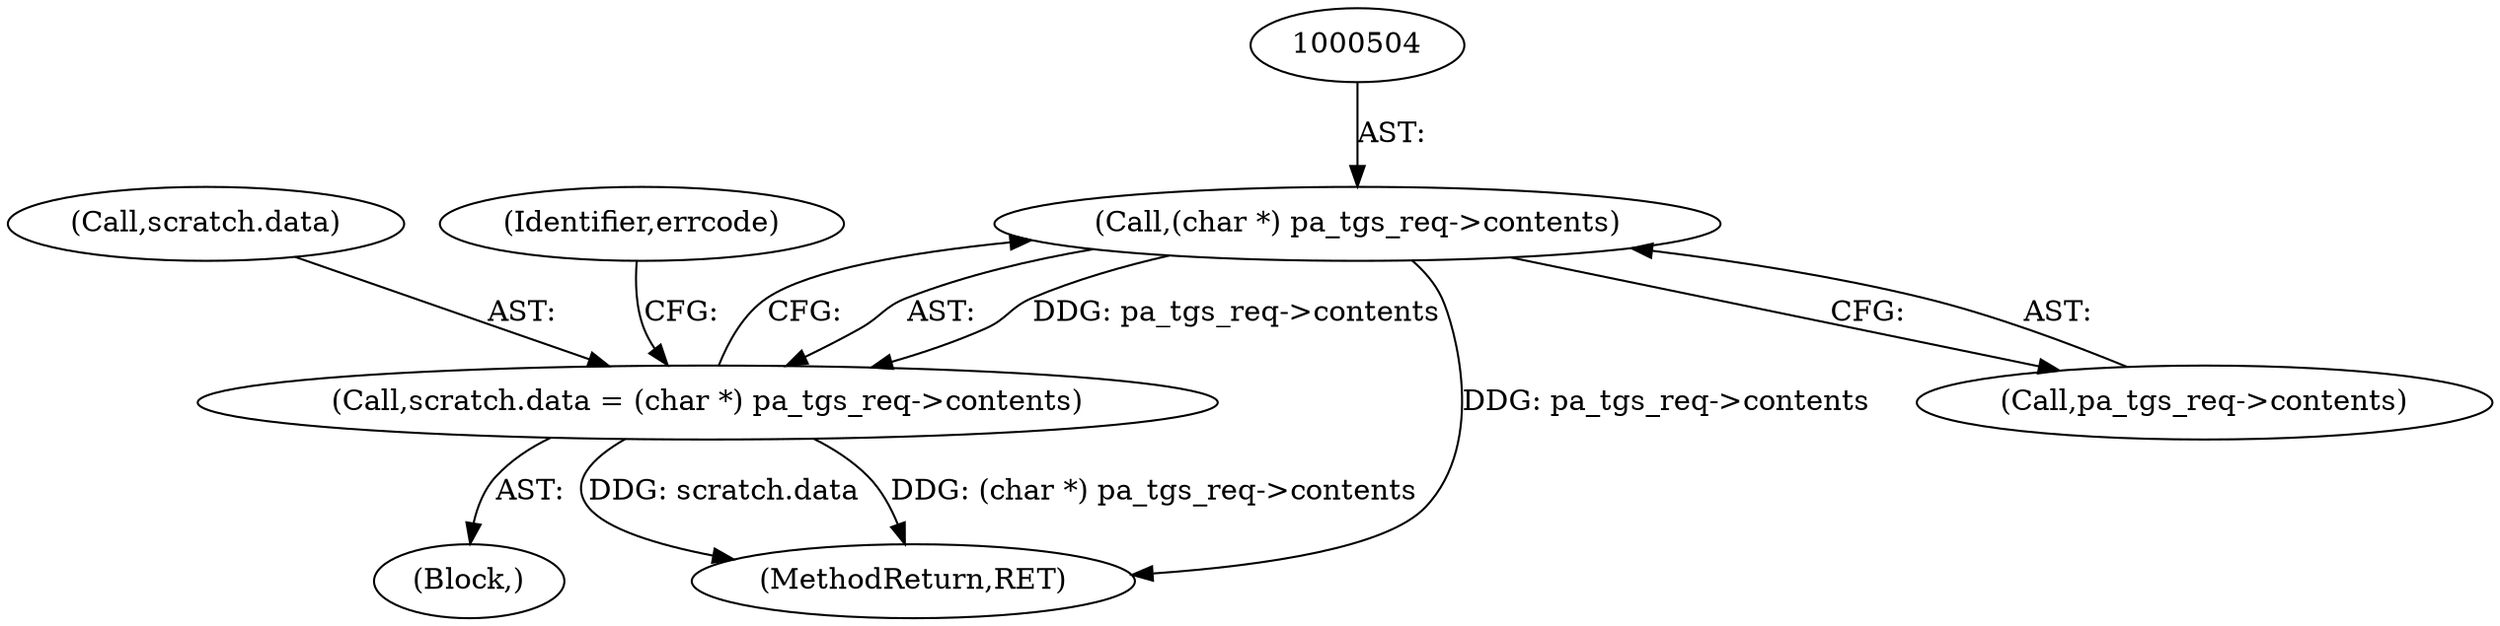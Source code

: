 digraph "0_krb5_ffb35baac6981f9e8914f8f3bffd37f284b85970_0@pointer" {
"1000503" [label="(Call,(char *) pa_tgs_req->contents)"];
"1000499" [label="(Call,scratch.data = (char *) pa_tgs_req->contents)"];
"1000500" [label="(Call,scratch.data)"];
"1002500" [label="(MethodReturn,RET)"];
"1000505" [label="(Call,pa_tgs_req->contents)"];
"1000509" [label="(Identifier,errcode)"];
"1000171" [label="(Block,)"];
"1000499" [label="(Call,scratch.data = (char *) pa_tgs_req->contents)"];
"1000503" [label="(Call,(char *) pa_tgs_req->contents)"];
"1000503" -> "1000499"  [label="AST: "];
"1000503" -> "1000505"  [label="CFG: "];
"1000504" -> "1000503"  [label="AST: "];
"1000505" -> "1000503"  [label="AST: "];
"1000499" -> "1000503"  [label="CFG: "];
"1000503" -> "1002500"  [label="DDG: pa_tgs_req->contents"];
"1000503" -> "1000499"  [label="DDG: pa_tgs_req->contents"];
"1000499" -> "1000171"  [label="AST: "];
"1000500" -> "1000499"  [label="AST: "];
"1000509" -> "1000499"  [label="CFG: "];
"1000499" -> "1002500"  [label="DDG: (char *) pa_tgs_req->contents"];
"1000499" -> "1002500"  [label="DDG: scratch.data"];
}
